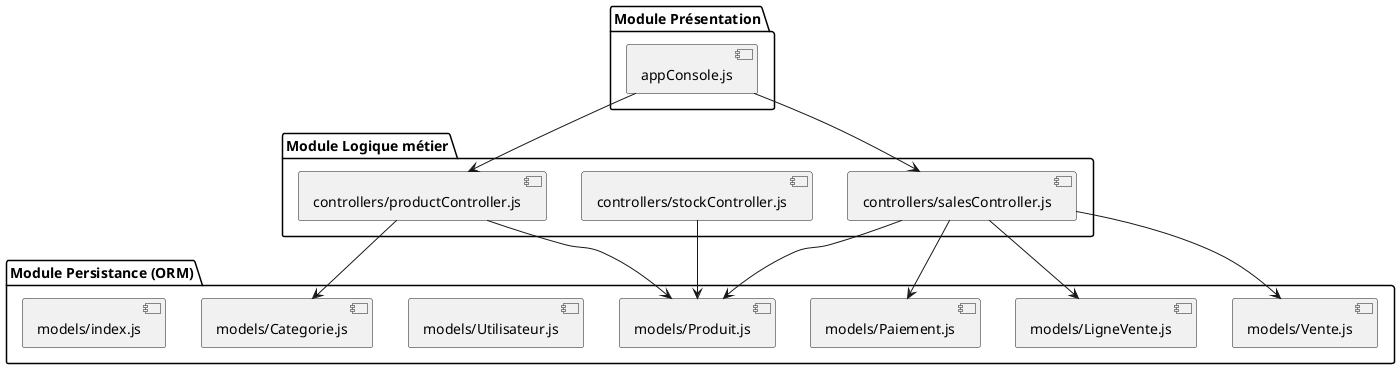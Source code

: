 @startuml VueImplementation_Classes

package "Module Présentation" {
  [appConsole.js]
}

package "Module Logique métier" {
  [controllers/salesController.js]
  [controllers/productController.js]
  [controllers/stockController.js]
}

package "Module Persistance (ORM)" {
  [models/Produit.js]
  [models/Categorie.js]
  [models/Vente.js]
  [models/LigneVente.js]
  [models/Utilisateur.js]
  [models/Paiement.js]
  [models/index.js]
}

[appConsole.js] --> [controllers/salesController.js]
[appConsole.js] --> [controllers/productController.js]

[controllers/salesController.js] --> [models/Vente.js]
[controllers/salesController.js] --> [models/LigneVente.js]
[controllers/salesController.js] --> [models/Produit.js]
[controllers/salesController.js] --> [models/Paiement.js]

[controllers/productController.js] --> [models/Produit.js]
[controllers/productController.js] --> [models/Categorie.js]

[controllers/stockController.js] --> [models/Produit.js]

@enduml
